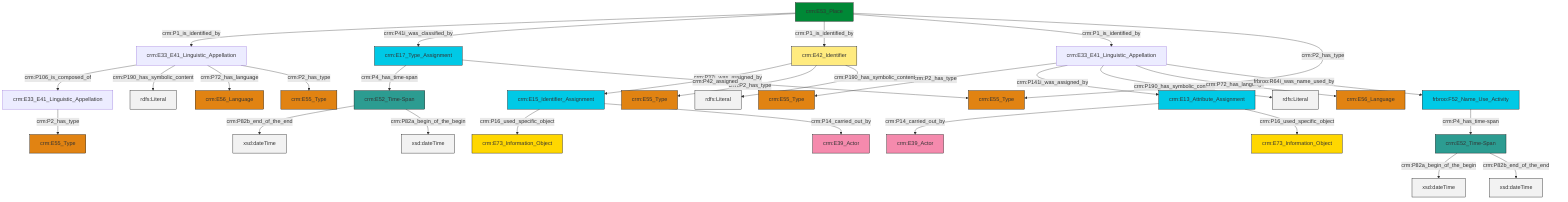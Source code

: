 graph TD
classDef Literal fill:#f2f2f2,stroke:#000000;
classDef CRM_Entity fill:#FFFFFF,stroke:#000000;
classDef Temporal_Entity fill:#00C9E6, stroke:#000000;
classDef Type fill:#E18312, stroke:#000000;
classDef Time-Span fill:#2C9C91, stroke:#000000;
classDef Appellation fill:#FFEB7F, stroke:#000000;
classDef Place fill:#008836, stroke:#000000;
classDef Persistent_Item fill:#B266B2, stroke:#000000;
classDef Conceptual_Object fill:#FFD700, stroke:#000000;
classDef Physical_Thing fill:#D2B48C, stroke:#000000;
classDef Actor fill:#f58aad, stroke:#000000;
classDef PC_Classes fill:#4ce600, stroke:#000000;
classDef Multi fill:#cccccc,stroke:#000000;

4["crm:E52_Time-Span"]:::Time-Span -->|crm:P82b_end_of_the_end| 5[xsd:dateTime]:::Literal
8["crm:E53_Place"]:::Place -->|crm:P1_is_identified_by| 9["crm:E33_E41_Linguistic_Appellation"]:::Default
10["crm:E17_Type_Assignment"]:::Temporal_Entity -->|crm:P4_has_time-span| 4["crm:E52_Time-Span"]:::Time-Span
11["frbroo:F52_Name_Use_Activity"]:::Temporal_Entity -->|crm:P4_has_time-span| 12["crm:E52_Time-Span"]:::Time-Span
12["crm:E52_Time-Span"]:::Time-Span -->|crm:P82a_begin_of_the_begin| 15[xsd:dateTime]:::Literal
9["crm:E33_E41_Linguistic_Appellation"]:::Default -->|crm:P106_is_composed_of| 13["crm:E33_E41_Linguistic_Appellation"]:::Default
6["crm:E42_Identifier"]:::Appellation -->|crm:P37i_was_assigned_by| 16["crm:E15_Identifier_Assignment"]:::Temporal_Entity
8["crm:E53_Place"]:::Place -->|crm:P41i_was_classified_by| 10["crm:E17_Type_Assignment"]:::Temporal_Entity
8["crm:E53_Place"]:::Place -->|crm:P1_is_identified_by| 6["crm:E42_Identifier"]:::Appellation
8["crm:E53_Place"]:::Place -->|crm:P1_is_identified_by| 17["crm:E33_E41_Linguistic_Appellation"]:::Default
16["crm:E15_Identifier_Assignment"]:::Temporal_Entity -->|crm:P16_used_specific_object| 2["crm:E73_Information_Object"]:::Conceptual_Object
17["crm:E33_E41_Linguistic_Appellation"]:::Default -->|crm:P2_has_type| 21["crm:E55_Type"]:::Type
16["crm:E15_Identifier_Assignment"]:::Temporal_Entity -->|crm:P14_carried_out_by| 22["crm:E39_Actor"]:::Actor
13["crm:E33_E41_Linguistic_Appellation"]:::Default -->|crm:P2_has_type| 0["crm:E55_Type"]:::Type
23["crm:E13_Attribute_Assignment"]:::Temporal_Entity -->|crm:P14_carried_out_by| 24["crm:E39_Actor"]:::Actor
9["crm:E33_E41_Linguistic_Appellation"]:::Default -->|crm:P190_has_symbolic_content| 27[rdfs:Literal]:::Literal
9["crm:E33_E41_Linguistic_Appellation"]:::Default -->|crm:P72_has_language| 30["crm:E56_Language"]:::Type
6["crm:E42_Identifier"]:::Appellation -->|crm:P2_has_type| 31["crm:E55_Type"]:::Type
12["crm:E52_Time-Span"]:::Time-Span -->|crm:P82b_end_of_the_end| 39[xsd:dateTime]:::Literal
17["crm:E33_E41_Linguistic_Appellation"]:::Default -->|crm:P141i_was_assigned_by| 23["crm:E13_Attribute_Assignment"]:::Temporal_Entity
17["crm:E33_E41_Linguistic_Appellation"]:::Default -->|crm:P190_has_symbolic_content| 42[rdfs:Literal]:::Literal
9["crm:E33_E41_Linguistic_Appellation"]:::Default -->|crm:P2_has_type| 40["crm:E55_Type"]:::Type
10["crm:E17_Type_Assignment"]:::Temporal_Entity -->|crm:P42_assigned| 45["crm:E55_Type"]:::Type
6["crm:E42_Identifier"]:::Appellation -->|crm:P190_has_symbolic_content| 46[rdfs:Literal]:::Literal
17["crm:E33_E41_Linguistic_Appellation"]:::Default -->|crm:P72_has_language| 28["crm:E56_Language"]:::Type
4["crm:E52_Time-Span"]:::Time-Span -->|crm:P82a_begin_of_the_begin| 48[xsd:dateTime]:::Literal
23["crm:E13_Attribute_Assignment"]:::Temporal_Entity -->|crm:P16_used_specific_object| 25["crm:E73_Information_Object"]:::Conceptual_Object
8["crm:E53_Place"]:::Place -->|crm:P2_has_type| 45["crm:E55_Type"]:::Type
17["crm:E33_E41_Linguistic_Appellation"]:::Default -->|frbroo:R64i_was_name_used_by| 11["frbroo:F52_Name_Use_Activity"]:::Temporal_Entity